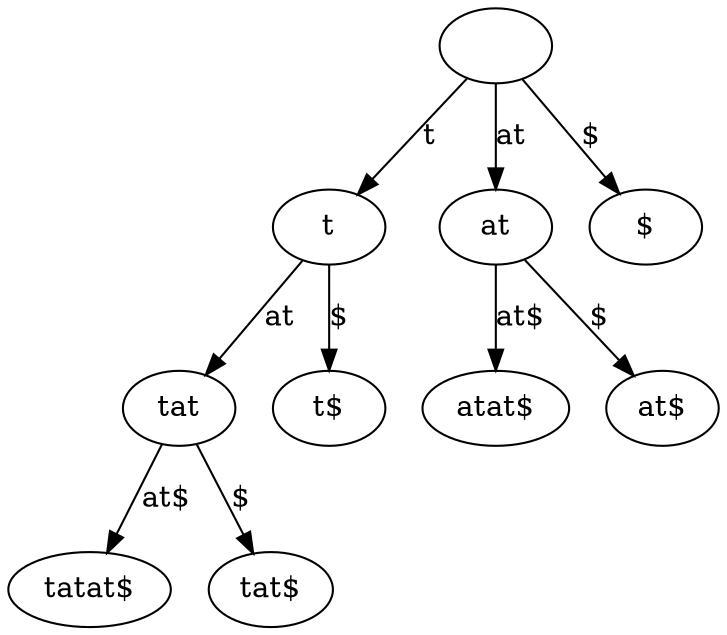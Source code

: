 // Suffix tree
digraph {
	"|" [label=""]
	"t|t" [label=t]
	"at|tat" [label=tat]
	"at$|tatat$" [label="tatat$"]
	"at|tat" -> "at$|tatat$" [label="at$"]
	"$|tat$" [label="tat$"]
	"at|tat" -> "$|tat$" [label="$"]
	"t|t" -> "at|tat" [label=at]
	"$|t$" [label="t$"]
	"t|t" -> "$|t$" [label="$"]
	"|" -> "t|t" [label=t]
	"at|at" [label=at]
	"at$|atat$" [label="atat$"]
	"at|at" -> "at$|atat$" [label="at$"]
	"$|at$" [label="at$"]
	"at|at" -> "$|at$" [label="$"]
	"|" -> "at|at" [label=at]
	"$|$" [label="$"]
	"|" -> "$|$" [label="$"]
}
